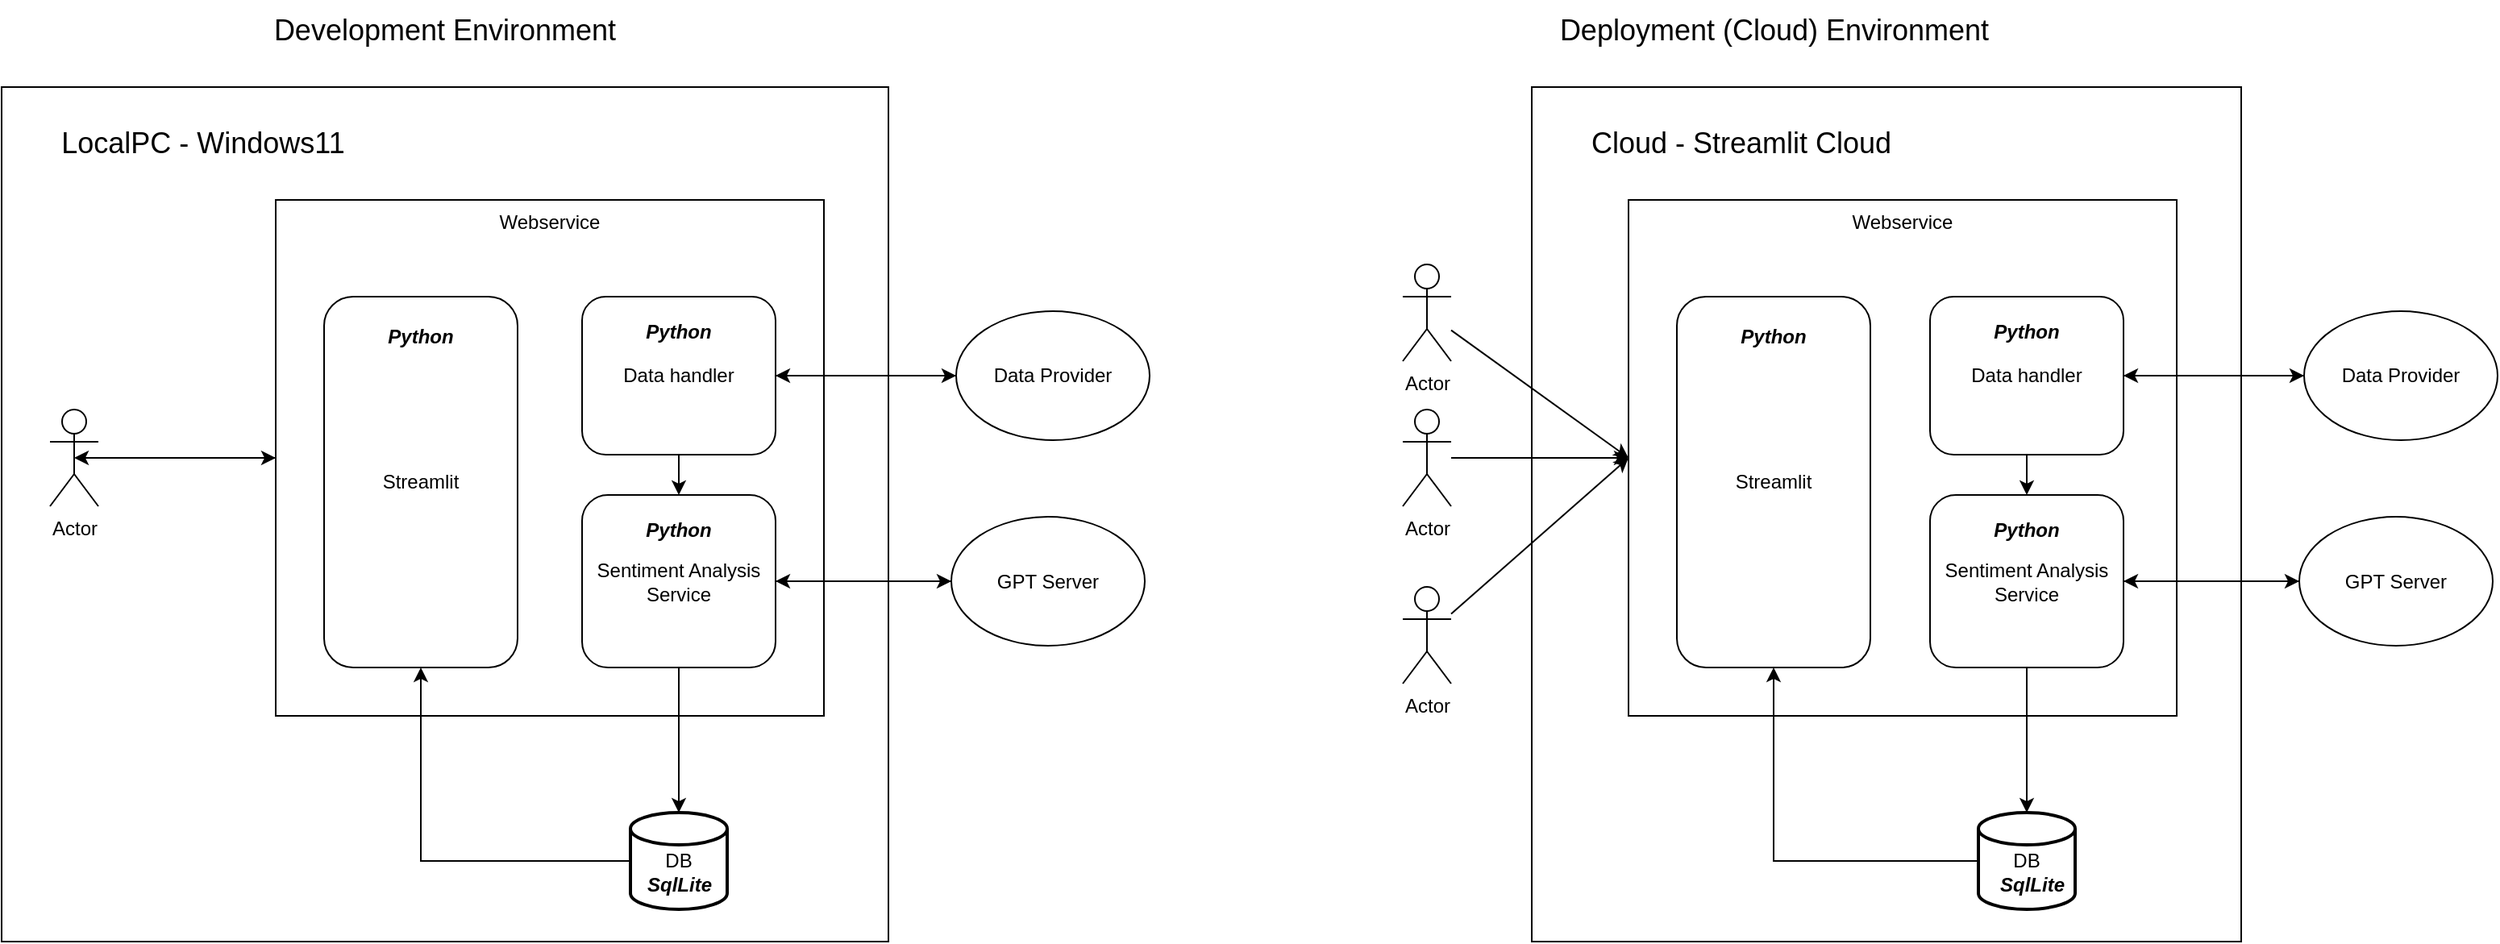 <mxfile pages="2">
    <diagram name="Phase 1 - System Diagram" id="J5LnSP3ed8x8mi4pehuG">
        <mxGraphModel dx="1456" dy="779" grid="0" gridSize="10" guides="1" tooltips="1" connect="1" arrows="1" fold="1" page="1" pageScale="1" pageWidth="850" pageHeight="1100" background="none" math="0" shadow="0">
            <root>
                <mxCell id="0"/>
                <mxCell id="1" parent="0"/>
                <mxCell id="tYMygZ-SI040A9pv8XgX-34" value="Development Environment" style="text;html=1;align=center;verticalAlign=middle;whiteSpace=wrap;rounded=0;shadow=1;fontSize=18;" parent="1" vertex="1">
                    <mxGeometry x="242" y="230" width="220" height="30" as="geometry"/>
                </mxCell>
                <mxCell id="tYMygZ-SI040A9pv8XgX-18" value="" style="rounded=0;whiteSpace=wrap;html=1;" parent="1" vertex="1">
                    <mxGeometry x="77" y="280" width="550" height="530" as="geometry"/>
                </mxCell>
                <mxCell id="iwxivgH-UlOiyFm9MQiw-2" value="Webservice" style="rounded=0;whiteSpace=wrap;html=1;horizontal=1;verticalAlign=top;" parent="1" vertex="1">
                    <mxGeometry x="247" y="350" width="340" height="320" as="geometry"/>
                </mxCell>
                <mxCell id="iwxivgH-UlOiyFm9MQiw-8" style="edgeStyle=orthogonalEdgeStyle;rounded=0;orthogonalLoop=1;jettySize=auto;html=1;entryX=0;entryY=0.5;entryDx=0;entryDy=0;" parent="1" source="iwxivgH-UlOiyFm9MQiw-7" target="iwxivgH-UlOiyFm9MQiw-2" edge="1">
                    <mxGeometry relative="1" as="geometry"/>
                </mxCell>
                <mxCell id="iwxivgH-UlOiyFm9MQiw-7" value="Actor" style="shape=umlActor;verticalLabelPosition=bottom;verticalAlign=top;html=1;outlineConnect=0;" parent="1" vertex="1">
                    <mxGeometry x="107" y="480" width="30" height="60" as="geometry"/>
                </mxCell>
                <mxCell id="iwxivgH-UlOiyFm9MQiw-9" style="edgeStyle=orthogonalEdgeStyle;rounded=0;orthogonalLoop=1;jettySize=auto;html=1;entryX=0.5;entryY=0.5;entryDx=0;entryDy=0;entryPerimeter=0;" parent="1" source="iwxivgH-UlOiyFm9MQiw-2" target="iwxivgH-UlOiyFm9MQiw-7" edge="1">
                    <mxGeometry relative="1" as="geometry"/>
                </mxCell>
                <mxCell id="tYMygZ-SI040A9pv8XgX-4" value="Streamlit" style="rounded=1;whiteSpace=wrap;html=1;" parent="1" vertex="1">
                    <mxGeometry x="277" y="410" width="120" height="230" as="geometry"/>
                </mxCell>
                <mxCell id="14" style="edgeStyle=elbowEdgeStyle;rounded=0;html=1;entryX=0;entryY=0.5;entryDx=0;entryDy=0;" edge="1" parent="1" source="tYMygZ-SI040A9pv8XgX-5" target="tYMygZ-SI040A9pv8XgX-12">
                    <mxGeometry relative="1" as="geometry"/>
                </mxCell>
                <mxCell id="tYMygZ-SI040A9pv8XgX-5" value="Sentiment Analysis&lt;div&gt;Service&lt;/div&gt;" style="rounded=1;whiteSpace=wrap;html=1;" parent="1" vertex="1">
                    <mxGeometry x="437" y="533" width="120" height="107" as="geometry"/>
                </mxCell>
                <mxCell id="tYMygZ-SI040A9pv8XgX-8" value="DB" style="strokeWidth=2;html=1;shape=mxgraph.flowchart.database;whiteSpace=wrap;" parent="1" vertex="1">
                    <mxGeometry x="467" y="730" width="60" height="60" as="geometry"/>
                </mxCell>
                <mxCell id="tYMygZ-SI040A9pv8XgX-9" style="edgeStyle=orthogonalEdgeStyle;rounded=0;orthogonalLoop=1;jettySize=auto;html=1;entryX=0.5;entryY=1;entryDx=0;entryDy=0;" parent="1" source="tYMygZ-SI040A9pv8XgX-8" target="tYMygZ-SI040A9pv8XgX-4" edge="1">
                    <mxGeometry relative="1" as="geometry"/>
                </mxCell>
                <mxCell id="tYMygZ-SI040A9pv8XgX-10" style="edgeStyle=orthogonalEdgeStyle;rounded=0;orthogonalLoop=1;jettySize=auto;html=1;exitX=0.5;exitY=1;exitDx=0;exitDy=0;entryX=0.5;entryY=0;entryDx=0;entryDy=0;entryPerimeter=0;" parent="1" source="tYMygZ-SI040A9pv8XgX-5" target="tYMygZ-SI040A9pv8XgX-8" edge="1">
                    <mxGeometry relative="1" as="geometry"/>
                </mxCell>
                <mxCell id="tYMygZ-SI040A9pv8XgX-14" style="edgeStyle=orthogonalEdgeStyle;rounded=0;orthogonalLoop=1;jettySize=auto;html=1;entryX=1;entryY=0.5;entryDx=0;entryDy=0;" parent="1" source="tYMygZ-SI040A9pv8XgX-12" target="tYMygZ-SI040A9pv8XgX-5" edge="1">
                    <mxGeometry relative="1" as="geometry"/>
                </mxCell>
                <mxCell id="tYMygZ-SI040A9pv8XgX-12" value="GPT Server" style="ellipse;whiteSpace=wrap;html=1;" parent="1" vertex="1">
                    <mxGeometry x="666" y="546.5" width="120" height="80" as="geometry"/>
                </mxCell>
                <mxCell id="tYMygZ-SI040A9pv8XgX-15" value="&lt;font style=&quot;font-size: 18px;&quot;&gt;LocalPC - Windows11&lt;/font&gt;" style="text;html=1;align=center;verticalAlign=middle;whiteSpace=wrap;rounded=0;" parent="1" vertex="1">
                    <mxGeometry x="87" y="300" width="230" height="30" as="geometry"/>
                </mxCell>
                <mxCell id="tYMygZ-SI040A9pv8XgX-19" value="" style="rounded=0;whiteSpace=wrap;html=1;" parent="1" vertex="1">
                    <mxGeometry x="1026" y="280" width="440" height="530" as="geometry"/>
                </mxCell>
                <mxCell id="tYMygZ-SI040A9pv8XgX-20" value="Webservice" style="rounded=0;whiteSpace=wrap;html=1;horizontal=1;verticalAlign=top;" parent="1" vertex="1">
                    <mxGeometry x="1086" y="350" width="340" height="320" as="geometry"/>
                </mxCell>
                <mxCell id="tYMygZ-SI040A9pv8XgX-21" style="edgeStyle=orthogonalEdgeStyle;rounded=0;orthogonalLoop=1;jettySize=auto;html=1;entryX=0;entryY=0.5;entryDx=0;entryDy=0;" parent="1" source="tYMygZ-SI040A9pv8XgX-22" target="tYMygZ-SI040A9pv8XgX-20" edge="1">
                    <mxGeometry relative="1" as="geometry"/>
                </mxCell>
                <mxCell id="tYMygZ-SI040A9pv8XgX-22" value="Actor" style="shape=umlActor;verticalLabelPosition=bottom;verticalAlign=top;html=1;outlineConnect=0;" parent="1" vertex="1">
                    <mxGeometry x="946" y="480" width="30" height="60" as="geometry"/>
                </mxCell>
                <mxCell id="tYMygZ-SI040A9pv8XgX-25" value="Streamlit" style="rounded=1;whiteSpace=wrap;html=1;" parent="1" vertex="1">
                    <mxGeometry x="1116" y="410" width="120" height="230" as="geometry"/>
                </mxCell>
                <mxCell id="tYMygZ-SI040A9pv8XgX-28" value="DB" style="strokeWidth=2;html=1;shape=mxgraph.flowchart.database;whiteSpace=wrap;" parent="1" vertex="1">
                    <mxGeometry x="1303" y="730" width="60" height="60" as="geometry"/>
                </mxCell>
                <mxCell id="tYMygZ-SI040A9pv8XgX-29" style="edgeStyle=orthogonalEdgeStyle;rounded=0;orthogonalLoop=1;jettySize=auto;html=1;entryX=0.5;entryY=1;entryDx=0;entryDy=0;" parent="1" source="tYMygZ-SI040A9pv8XgX-28" target="tYMygZ-SI040A9pv8XgX-25" edge="1">
                    <mxGeometry relative="1" as="geometry"/>
                </mxCell>
                <mxCell id="tYMygZ-SI040A9pv8XgX-30" style="edgeStyle=orthogonalEdgeStyle;rounded=0;orthogonalLoop=1;jettySize=auto;html=1;exitX=0.5;exitY=1;exitDx=0;exitDy=0;entryX=0.5;entryY=0;entryDx=0;entryDy=0;entryPerimeter=0;" parent="1" source="16" target="tYMygZ-SI040A9pv8XgX-28" edge="1">
                    <mxGeometry relative="1" as="geometry">
                        <mxPoint x="1336" y="640" as="sourcePoint"/>
                    </mxGeometry>
                </mxCell>
                <mxCell id="tYMygZ-SI040A9pv8XgX-35" value="&lt;div&gt;Deployment (Cloud) Environment&lt;/div&gt;" style="text;html=1;align=center;verticalAlign=middle;whiteSpace=wrap;rounded=0;shadow=1;fontSize=18;" parent="1" vertex="1">
                    <mxGeometry x="1018.5" y="230" width="315" height="30" as="geometry"/>
                </mxCell>
                <mxCell id="tYMygZ-SI040A9pv8XgX-38" value="&lt;font style=&quot;font-size: 18px;&quot;&gt;Cloud -&amp;nbsp;&lt;/font&gt;&lt;span style=&quot;font-size: 18px;&quot;&gt;Streamlit&amp;nbsp;Cloud&lt;/span&gt;" style="text;html=1;align=center;verticalAlign=middle;whiteSpace=wrap;rounded=0;" parent="1" vertex="1">
                    <mxGeometry x="1036" y="300" width="240" height="30" as="geometry"/>
                </mxCell>
                <mxCell id="tYMygZ-SI040A9pv8XgX-41" value="SqlLite" style="text;html=1;align=center;verticalAlign=middle;resizable=0;points=[];autosize=1;strokeColor=none;fillColor=none;fontStyle=3" parent="1" vertex="1">
                    <mxGeometry x="467" y="760" width="60" height="30" as="geometry"/>
                </mxCell>
                <mxCell id="tYMygZ-SI040A9pv8XgX-42" value="SqlLite" style="text;html=1;align=center;verticalAlign=middle;resizable=0;points=[];autosize=1;strokeColor=none;fillColor=none;fontStyle=3" parent="1" vertex="1">
                    <mxGeometry x="1306" y="760" width="60" height="30" as="geometry"/>
                </mxCell>
                <mxCell id="tYMygZ-SI040A9pv8XgX-43" value="Python" style="text;html=1;align=center;verticalAlign=middle;whiteSpace=wrap;rounded=0;fontStyle=3" parent="1" vertex="1">
                    <mxGeometry x="307" y="420" width="60" height="30" as="geometry"/>
                </mxCell>
                <mxCell id="tYMygZ-SI040A9pv8XgX-44" value="Python" style="text;html=1;align=center;verticalAlign=middle;whiteSpace=wrap;rounded=0;fontStyle=3" parent="1" vertex="1">
                    <mxGeometry x="467" y="540" width="60" height="30" as="geometry"/>
                </mxCell>
                <mxCell id="tYMygZ-SI040A9pv8XgX-45" value="Python" style="text;html=1;align=center;verticalAlign=middle;whiteSpace=wrap;rounded=0;fontStyle=3" parent="1" vertex="1">
                    <mxGeometry x="1146" y="420" width="60" height="30" as="geometry"/>
                </mxCell>
                <mxCell id="tYMygZ-SI040A9pv8XgX-50" style="rounded=0;orthogonalLoop=1;jettySize=auto;html=1;" parent="1" source="tYMygZ-SI040A9pv8XgX-47" edge="1">
                    <mxGeometry relative="1" as="geometry">
                        <mxPoint x="1086" y="510.0" as="targetPoint"/>
                    </mxGeometry>
                </mxCell>
                <mxCell id="tYMygZ-SI040A9pv8XgX-47" value="Actor" style="shape=umlActor;verticalLabelPosition=bottom;verticalAlign=top;html=1;outlineConnect=0;" parent="1" vertex="1">
                    <mxGeometry x="946" y="590" width="30" height="60" as="geometry"/>
                </mxCell>
                <mxCell id="tYMygZ-SI040A9pv8XgX-49" style="rounded=0;orthogonalLoop=1;jettySize=auto;html=1;entryX=0;entryY=0.5;entryDx=0;entryDy=0;" parent="1" source="tYMygZ-SI040A9pv8XgX-48" target="tYMygZ-SI040A9pv8XgX-20" edge="1">
                    <mxGeometry relative="1" as="geometry"/>
                </mxCell>
                <mxCell id="tYMygZ-SI040A9pv8XgX-48" value="Actor" style="shape=umlActor;verticalLabelPosition=bottom;verticalAlign=top;html=1;outlineConnect=0;" parent="1" vertex="1">
                    <mxGeometry x="946" y="390" width="30" height="60" as="geometry"/>
                </mxCell>
                <mxCell id="9" style="edgeStyle=elbowEdgeStyle;rounded=0;html=1;entryX=1;entryY=0.5;entryDx=0;entryDy=0;" edge="1" parent="1" source="2" target="7">
                    <mxGeometry relative="1" as="geometry"/>
                </mxCell>
                <mxCell id="2" value="Data Provider" style="ellipse;whiteSpace=wrap;html=1;" vertex="1" parent="1">
                    <mxGeometry x="669" y="419" width="120" height="80" as="geometry"/>
                </mxCell>
                <mxCell id="10" style="edgeStyle=elbowEdgeStyle;rounded=0;html=1;entryX=0;entryY=0.5;entryDx=0;entryDy=0;" edge="1" parent="1" source="7" target="2">
                    <mxGeometry relative="1" as="geometry"/>
                </mxCell>
                <mxCell id="13" style="edgeStyle=elbowEdgeStyle;rounded=0;html=1;exitX=0.5;exitY=1;exitDx=0;exitDy=0;entryX=0.5;entryY=0;entryDx=0;entryDy=0;" edge="1" parent="1" source="7" target="tYMygZ-SI040A9pv8XgX-5">
                    <mxGeometry relative="1" as="geometry"/>
                </mxCell>
                <mxCell id="7" value="Data handler" style="rounded=1;whiteSpace=wrap;html=1;" vertex="1" parent="1">
                    <mxGeometry x="437" y="410" width="120" height="98" as="geometry"/>
                </mxCell>
                <mxCell id="8" value="Python" style="text;html=1;align=center;verticalAlign=middle;whiteSpace=wrap;rounded=0;fontStyle=3" vertex="1" parent="1">
                    <mxGeometry x="467" y="417" width="60" height="30" as="geometry"/>
                </mxCell>
                <mxCell id="15" style="edgeStyle=elbowEdgeStyle;rounded=0;html=1;entryX=0;entryY=0.5;entryDx=0;entryDy=0;" edge="1" parent="1" source="16" target="18">
                    <mxGeometry relative="1" as="geometry"/>
                </mxCell>
                <mxCell id="16" value="Sentiment Analysis&lt;div&gt;Service&lt;/div&gt;" style="rounded=1;whiteSpace=wrap;html=1;" vertex="1" parent="1">
                    <mxGeometry x="1273" y="533" width="120" height="107" as="geometry"/>
                </mxCell>
                <mxCell id="17" style="edgeStyle=orthogonalEdgeStyle;rounded=0;orthogonalLoop=1;jettySize=auto;html=1;entryX=1;entryY=0.5;entryDx=0;entryDy=0;" edge="1" parent="1" source="18" target="16">
                    <mxGeometry relative="1" as="geometry"/>
                </mxCell>
                <mxCell id="18" value="GPT Server" style="ellipse;whiteSpace=wrap;html=1;" vertex="1" parent="1">
                    <mxGeometry x="1502" y="546.5" width="120" height="80" as="geometry"/>
                </mxCell>
                <mxCell id="19" value="Python" style="text;html=1;align=center;verticalAlign=middle;whiteSpace=wrap;rounded=0;fontStyle=3" vertex="1" parent="1">
                    <mxGeometry x="1303" y="540" width="60" height="30" as="geometry"/>
                </mxCell>
                <mxCell id="20" style="edgeStyle=elbowEdgeStyle;rounded=0;html=1;entryX=1;entryY=0.5;entryDx=0;entryDy=0;" edge="1" parent="1" source="21" target="24">
                    <mxGeometry relative="1" as="geometry"/>
                </mxCell>
                <mxCell id="21" value="Data Provider" style="ellipse;whiteSpace=wrap;html=1;" vertex="1" parent="1">
                    <mxGeometry x="1505" y="419" width="120" height="80" as="geometry"/>
                </mxCell>
                <mxCell id="22" style="edgeStyle=elbowEdgeStyle;rounded=0;html=1;entryX=0;entryY=0.5;entryDx=0;entryDy=0;" edge="1" parent="1" source="24" target="21">
                    <mxGeometry relative="1" as="geometry"/>
                </mxCell>
                <mxCell id="23" style="edgeStyle=elbowEdgeStyle;rounded=0;html=1;exitX=0.5;exitY=1;exitDx=0;exitDy=0;entryX=0.5;entryY=0;entryDx=0;entryDy=0;" edge="1" parent="1" source="24" target="16">
                    <mxGeometry relative="1" as="geometry"/>
                </mxCell>
                <mxCell id="24" value="Data handler" style="rounded=1;whiteSpace=wrap;html=1;" vertex="1" parent="1">
                    <mxGeometry x="1273" y="410" width="120" height="98" as="geometry"/>
                </mxCell>
                <mxCell id="25" value="Python" style="text;html=1;align=center;verticalAlign=middle;whiteSpace=wrap;rounded=0;fontStyle=3" vertex="1" parent="1">
                    <mxGeometry x="1303" y="417" width="60" height="30" as="geometry"/>
                </mxCell>
            </root>
        </mxGraphModel>
    </diagram>
    <diagram id="UXuVuNEGiRgKPQUiIriJ" name="Frontend Wireframe">
        <mxGraphModel dx="1687" dy="2084" grid="1" gridSize="10" guides="1" tooltips="1" connect="1" arrows="1" fold="1" page="1" pageScale="1" pageWidth="850" pageHeight="1100" math="0" shadow="0">
            <root>
                <mxCell id="0"/>
                <mxCell id="1" parent="0"/>
                <mxCell id="a3Yw_3tdQrMZSlkk8djQ-1" value="" style="rounded=0;whiteSpace=wrap;html=1;" vertex="1" parent="1">
                    <mxGeometry x="140" y="160" width="630" height="410" as="geometry"/>
                </mxCell>
                <mxCell id="a3Yw_3tdQrMZSlkk8djQ-2" value="HS" style="rounded=0;whiteSpace=wrap;html=1;" vertex="1" parent="1">
                    <mxGeometry x="160" y="200" width="40" height="40" as="geometry"/>
                </mxCell>
                <mxCell id="a3Yw_3tdQrMZSlkk8djQ-3" value="" style="rounded=0;whiteSpace=wrap;html=1;" vertex="1" parent="1">
                    <mxGeometry x="250" y="200" width="200" height="150" as="geometry"/>
                </mxCell>
                <mxCell id="a3Yw_3tdQrMZSlkk8djQ-4" value="SK" style="rounded=0;whiteSpace=wrap;html=1;" vertex="1" parent="1">
                    <mxGeometry x="500" y="200" width="200" height="150" as="geometry"/>
                </mxCell>
                <mxCell id="a3Yw_3tdQrMZSlkk8djQ-5" value="SG" style="rounded=0;whiteSpace=wrap;html=1;" vertex="1" parent="1">
                    <mxGeometry x="250" y="380" width="200" height="150" as="geometry"/>
                </mxCell>
                <mxCell id="a3Yw_3tdQrMZSlkk8djQ-6" value="VN" style="rounded=0;whiteSpace=wrap;html=1;" vertex="1" parent="1">
                    <mxGeometry x="500" y="380" width="200" height="150" as="geometry"/>
                </mxCell>
                <mxCell id="a3Yw_3tdQrMZSlkk8djQ-7" value="HK Total" style="rounded=0;whiteSpace=wrap;html=1;" vertex="1" parent="1">
                    <mxGeometry x="260" y="210" width="90" height="60" as="geometry"/>
                </mxCell>
                <mxCell id="a3Yw_3tdQrMZSlkk8djQ-9" value="HK Housing" style="rounded=0;whiteSpace=wrap;html=1;" vertex="1" parent="1">
                    <mxGeometry x="360" y="210" width="80" height="60" as="geometry"/>
                </mxCell>
                <mxCell id="a3Yw_3tdQrMZSlkk8djQ-10" value="HK IPO" style="rounded=0;whiteSpace=wrap;html=1;" vertex="1" parent="1">
                    <mxGeometry x="360" y="280" width="80" height="60" as="geometry"/>
                </mxCell>
                <mxCell id="a3Yw_3tdQrMZSlkk8djQ-11" value="HK Stock" style="rounded=0;whiteSpace=wrap;html=1;" vertex="1" parent="1">
                    <mxGeometry x="260" y="280" width="90" height="60" as="geometry"/>
                </mxCell>
                <mxCell id="a3Yw_3tdQrMZSlkk8djQ-12" value="Hong Kong" style="text;html=1;align=center;verticalAlign=middle;whiteSpace=wrap;rounded=0;" vertex="1" parent="1">
                    <mxGeometry x="250" y="170" width="70" height="30" as="geometry"/>
                </mxCell>
                <mxCell id="a3Yw_3tdQrMZSlkk8djQ-13" value="Final Version" style="text;html=1;align=center;verticalAlign=middle;whiteSpace=wrap;rounded=0;" vertex="1" parent="1">
                    <mxGeometry x="140" y="120" width="60" height="30" as="geometry"/>
                </mxCell>
                <mxCell id="a3Yw_3tdQrMZSlkk8djQ-14" value="" style="rounded=0;whiteSpace=wrap;html=1;" vertex="1" parent="1">
                    <mxGeometry x="140" y="-360" width="630" height="410" as="geometry"/>
                </mxCell>
                <mxCell id="a3Yw_3tdQrMZSlkk8djQ-15" value="HS" style="rounded=0;whiteSpace=wrap;html=1;" vertex="1" parent="1">
                    <mxGeometry x="160" y="-320" width="40" height="40" as="geometry"/>
                </mxCell>
                <mxCell id="a3Yw_3tdQrMZSlkk8djQ-16" value="HK Stock" style="rounded=0;whiteSpace=wrap;html=1;" vertex="1" parent="1">
                    <mxGeometry x="250" y="-320" width="490" height="340" as="geometry"/>
                </mxCell>
                <mxCell id="a3Yw_3tdQrMZSlkk8djQ-24" value="Hong Kong" style="text;html=1;align=center;verticalAlign=middle;whiteSpace=wrap;rounded=0;" vertex="1" parent="1">
                    <mxGeometry x="250" y="-350" width="70" height="30" as="geometry"/>
                </mxCell>
                <mxCell id="a3Yw_3tdQrMZSlkk8djQ-25" value="Version 1" style="text;html=1;align=center;verticalAlign=middle;whiteSpace=wrap;rounded=0;" vertex="1" parent="1">
                    <mxGeometry x="140" y="-400" width="60" height="30" as="geometry"/>
                </mxCell>
            </root>
        </mxGraphModel>
    </diagram>
</mxfile>